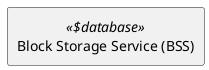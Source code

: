 @startuml

skinparam monochrome true
skinparam componentStyle uml2


show stereotype

rectangle Block__F_Storage__F_Service__F___N_BSS__O_ as "Block Storage Service (BSS)" <<$database>> {
}


' Begin Protected Region [[layouting]]

' End Protected Region   [[layouting]]
@enduml
' Actifsource ID=[dc5bfacd-eaac-11e8-88d3-bfc6b992bdec,1f1d67f4-0e1a-11e9-8b4c-f9aec93d8b56,Hash]
